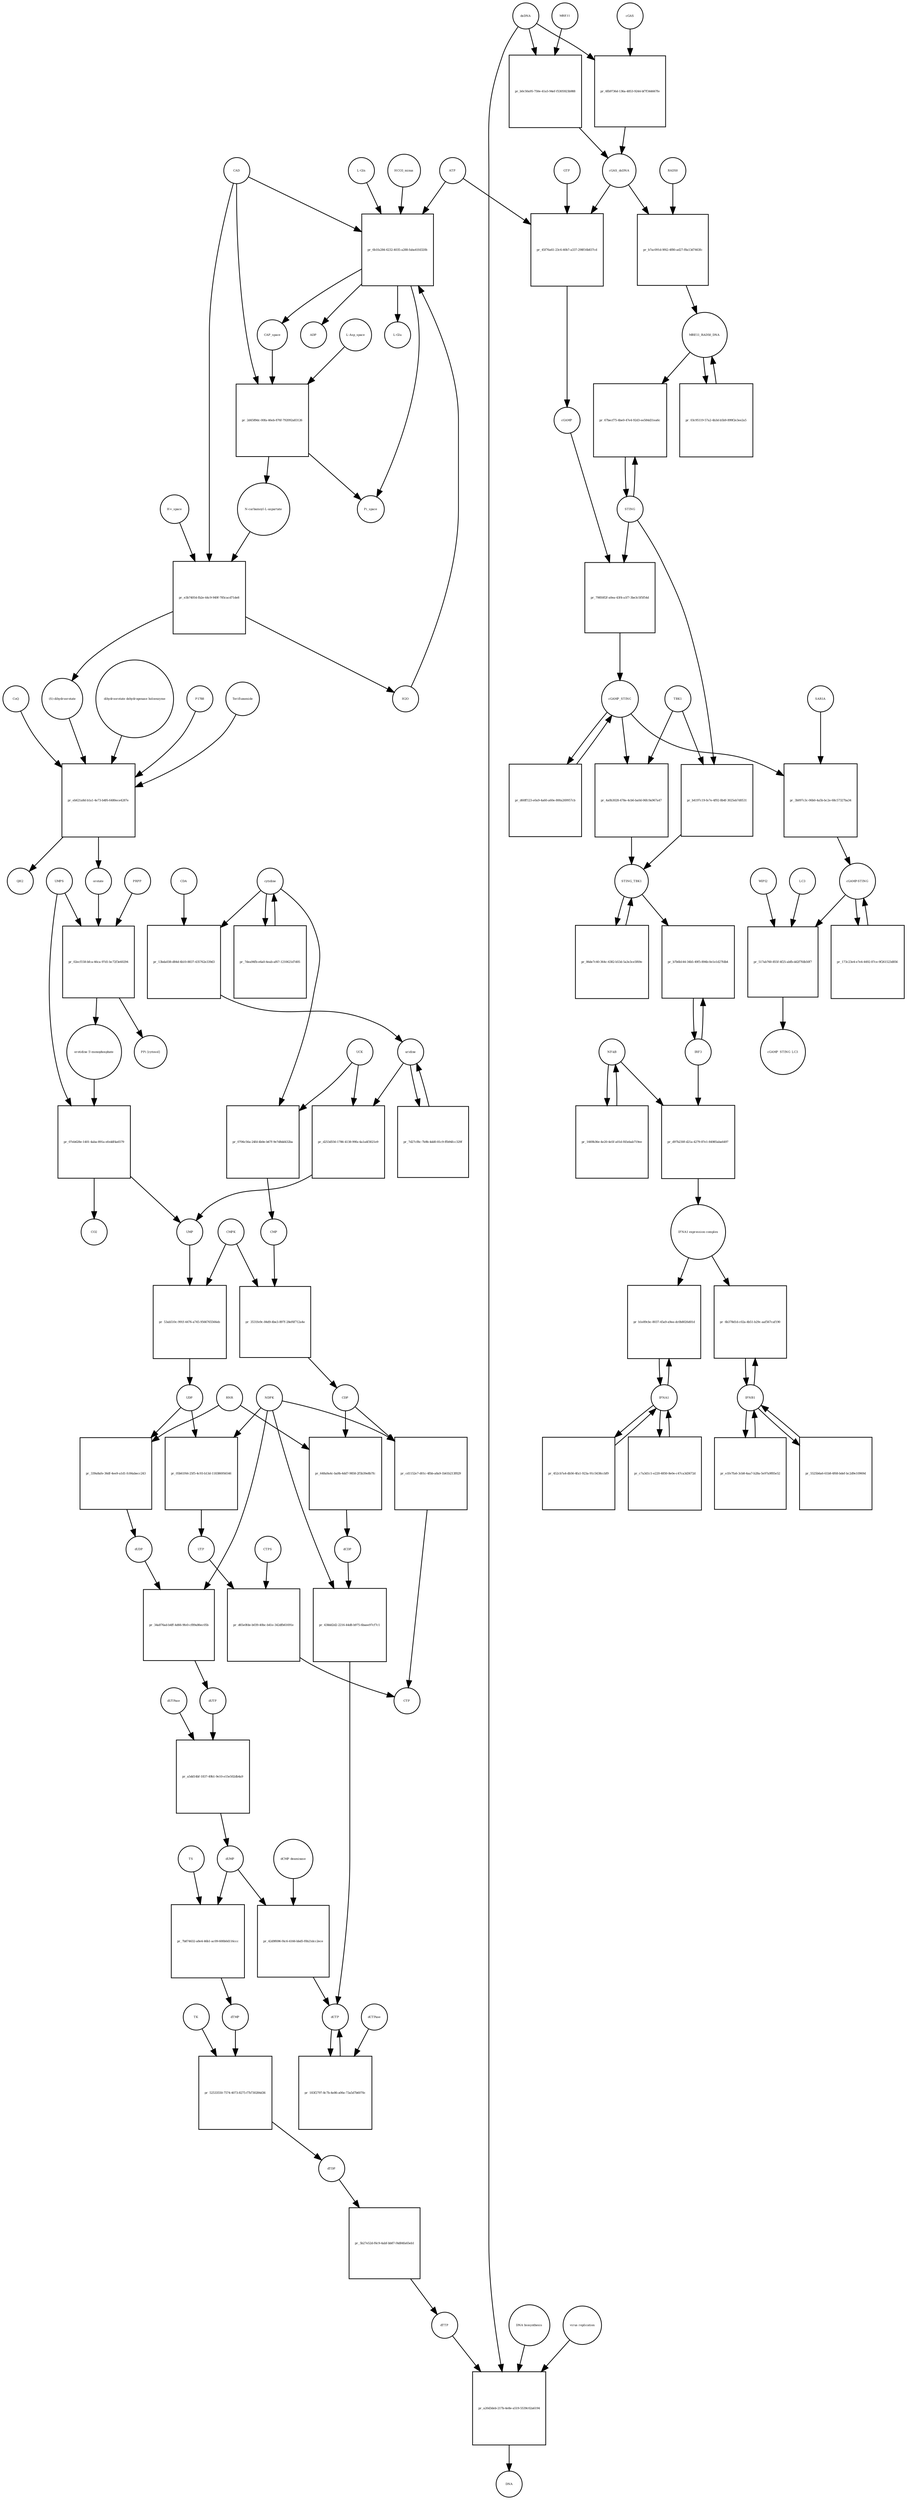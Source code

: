 strict digraph  {
"L-Gln" [annotation="", bipartite=0, cls="simple chemical", fontsize=4, label="L-Gln", shape=circle];
"pr_6b1fa284-6232-4035-a288-faba41fd320b" [annotation="", bipartite=1, cls=process, fontsize=4, label="pr_6b1fa284-6232-4035-a288-faba41fd320b", shape=square];
CAP_space [annotation="", bipartite=0, cls="simple chemical", fontsize=4, label=CAP_space, shape=circle];
CAD [annotation="", bipartite=0, cls=macromolecule, fontsize=4, label=CAD, shape=circle];
HCO3_minus [annotation="", bipartite=0, cls="simple chemical", fontsize=4, label=HCO3_minus, shape=circle];
H2O [annotation="", bipartite=0, cls="simple chemical", fontsize=4, label=H2O, shape=circle];
ATP [annotation="", bipartite=0, cls="simple chemical", fontsize=4, label=ATP, shape=circle];
"L-Glu" [annotation="", bipartite=0, cls="simple chemical", fontsize=4, label="L-Glu", shape=circle];
ADP [annotation="", bipartite=0, cls="simple chemical", fontsize=4, label=ADP, shape=circle];
Pi_space [annotation="", bipartite=0, cls="simple chemical", fontsize=4, label=Pi_space, shape=circle];
cytidine [annotation="", bipartite=0, cls="simple chemical", fontsize=4, label=cytidine, shape=circle];
"pr_13bda038-d84d-4b10-8837-435762e339d3" [annotation="", bipartite=1, cls=process, fontsize=4, label="pr_13bda038-d84d-4b10-8837-435762e339d3", shape=square];
uridine [annotation="", bipartite=0, cls="simple chemical", fontsize=4, label=uridine, shape=circle];
CDA [annotation="", bipartite=0, cls=macromolecule, fontsize=4, label=CDA, shape=circle];
"pr_d253d556-1786-4138-99fa-4a1a4f3021e9" [annotation="", bipartite=1, cls=process, fontsize=4, label="pr_d253d556-1786-4138-99fa-4a1a4f3021e9", shape=square];
UMP [annotation="", bipartite=0, cls="simple chemical", fontsize=4, label=UMP, shape=circle];
UCK [annotation="", bipartite=0, cls=macromolecule, fontsize=4, label=UCK, shape=circle];
"pr_0706c56a-24fd-4b0e-b67f-9e7d8dd432ba" [annotation="", bipartite=1, cls=process, fontsize=4, label="pr_0706c56a-24fd-4b0e-b67f-9e7d8dd432ba", shape=square];
CMP [annotation="", bipartite=0, cls="simple chemical", fontsize=4, label=CMP, shape=circle];
"pr_7d27cf8c-7b9b-4dd0-81c9-ffb94fcc329f" [annotation="", bipartite=1, cls=process, fontsize=4, label="pr_7d27cf8c-7b9b-4dd0-81c9-ffb94fcc329f", shape=square];
"pr_7dea94fb-e6a0-4eab-af67-1210621d7d05" [annotation="", bipartite=1, cls=process, fontsize=4, label="pr_7dea94fb-e6a0-4eab-af67-1210621d7d05", shape=square];
"pr_53ab510c-991f-4476-a745-9566765566eb" [annotation="", bipartite=1, cls=process, fontsize=4, label="pr_53ab510c-991f-4476-a745-9566765566eb", shape=square];
UDP [annotation="", bipartite=0, cls="simple chemical", fontsize=4, label=UDP, shape=circle];
CMPK [annotation="", bipartite=0, cls=macromolecule, fontsize=4, label=CMPK, shape=circle];
"pr_3531fe9c-84d9-4be3-897f-28ef6f712a4e" [annotation="", bipartite=1, cls=process, fontsize=4, label="pr_3531fe9c-84d9-4be3-897f-28ef6f712a4e", shape=square];
CDP [annotation="", bipartite=0, cls="simple chemical", fontsize=4, label=CDP, shape=circle];
"pr_05b61f44-25f5-4c93-b13d-118386956546" [annotation="", bipartite=1, cls=process, fontsize=4, label="pr_05b61f44-25f5-4c93-b13d-118386956546", shape=square];
UTP [annotation="", bipartite=0, cls="simple chemical", fontsize=4, label=UTP, shape=circle];
NDPK [annotation="", bipartite=0, cls=macromolecule, fontsize=4, label=NDPK, shape=circle];
"pr_cd1152e7-d01c-4fbb-a8a9-1b61b213f829" [annotation="", bipartite=1, cls=process, fontsize=4, label="pr_cd1152e7-d01c-4fbb-a8a9-1b61b213f829", shape=square];
CTP [annotation="", bipartite=0, cls="simple chemical", fontsize=4, label=CTP, shape=circle];
"pr_d65e0fde-b039-40bc-b41e-342dfb61691e" [annotation="", bipartite=1, cls=process, fontsize=4, label="pr_d65e0fde-b039-40bc-b41e-342dfb61691e", shape=square];
CTPS [annotation="", bipartite=0, cls=macromolecule, fontsize=4, label=CTPS, shape=circle];
"pr_339a8afe-36df-4ee9-a1d1-fc84abecc243" [annotation="", bipartite=1, cls=process, fontsize=4, label="pr_339a8afe-36df-4ee9-a1d1-fc84abecc243", shape=square];
dUDP [annotation="", bipartite=0, cls="simple chemical", fontsize=4, label=dUDP, shape=circle];
RNR [annotation="", bipartite=0, cls=macromolecule, fontsize=4, label=RNR, shape=circle];
"pr_34a876ad-b4ff-4d66-9fe0-cf89a86ec05b" [annotation="", bipartite=1, cls=process, fontsize=4, label="pr_34a876ad-b4ff-4d66-9fe0-cf89a86ec05b", shape=square];
dUTP [annotation="", bipartite=0, cls="simple chemical", fontsize=4, label=dUTP, shape=circle];
dCDP [annotation="", bipartite=0, cls="simple chemical", fontsize=4, label=dCDP, shape=circle];
"pr_438dd2d2-2216-44d8-b975-6baee97cf7c1" [annotation="", bipartite=1, cls=process, fontsize=4, label="pr_438dd2d2-2216-44d8-b975-6baee97cf7c1", shape=square];
dCTP [annotation="", bipartite=0, cls="simple chemical", fontsize=4, label=dCTP, shape=circle];
"pr_648a9a4c-ba9b-4dd7-9858-2f5b39e8b7fc" [annotation="", bipartite=1, cls=process, fontsize=4, label="pr_648a9a4c-ba9b-4dd7-9858-2f5b39e8b7fc", shape=square];
"pr_a5dd14bf-1837-49b1-9e10-e15e502db4a9" [annotation="", bipartite=1, cls=process, fontsize=4, label="pr_a5dd14bf-1837-49b1-9e10-e15e502db4a9", shape=square];
dUMP [annotation="", bipartite=0, cls="simple chemical", fontsize=4, label=dUMP, shape=circle];
dUTPase [annotation="", bipartite=0, cls=macromolecule, fontsize=4, label=dUTPase, shape=circle];
"pr_183f2797-8c7b-4e86-a06e-73a5d7b6070c" [annotation="", bipartite=1, cls=process, fontsize=4, label="pr_183f2797-8c7b-4e86-a06e-73a5d7b6070c", shape=square];
dCTPase [annotation="", bipartite=0, cls=macromolecule, fontsize=4, label=dCTPase, shape=circle];
"pr_42d9f696-f4c6-4166-bbd5-f0b21dcc2ece" [annotation="", bipartite=1, cls=process, fontsize=4, label="pr_42d9f696-f4c6-4166-bbd5-f0b21dcc2ece", shape=square];
"dCMP deaminase" [annotation="", bipartite=0, cls=macromolecule, fontsize=4, label="dCMP deaminase", shape=circle];
"pr_7b874632-a8e4-46b1-ac09-600b0d116ccc" [annotation="", bipartite=1, cls=process, fontsize=4, label="pr_7b874632-a8e4-46b1-ac09-600b0d116ccc", shape=square];
dTMP [annotation="", bipartite=0, cls="simple chemical", fontsize=4, label=dTMP, shape=circle];
TS [annotation="", bipartite=0, cls=macromolecule, fontsize=4, label=TS, shape=circle];
"pr_52533550-7574-4073-8275-f7b730284d36" [annotation="", bipartite=1, cls=process, fontsize=4, label="pr_52533550-7574-4073-8275-f7b730284d36", shape=square];
dTDP [annotation="", bipartite=0, cls="simple chemical", fontsize=4, label=dTDP, shape=circle];
TK [annotation="", bipartite=0, cls=macromolecule, fontsize=4, label=TK, shape=circle];
"pr_5b27e52d-f6c9-4abf-bb87-f4d84fa65eb1" [annotation="", bipartite=1, cls=process, fontsize=4, label="pr_5b27e52d-f6c9-4abf-bb87-f4d84fa65eb1", shape=square];
dTTP [annotation="", bipartite=0, cls="simple chemical", fontsize=4, label=dTTP, shape=circle];
dsDNA [annotation="", bipartite=0, cls="simple chemical", fontsize=4, label=dsDNA, shape=circle];
"pr_6fb9736d-136a-4853-9244-bf7f344667fe" [annotation="", bipartite=1, cls=process, fontsize=4, label="pr_6fb9736d-136a-4853-9244-bf7f344667fe", shape=square];
cGAS [annotation="", bipartite=0, cls=macromolecule, fontsize=4, label=cGAS, shape=circle];
cGAS_dsDNA [annotation="", bipartite=0, cls=complex, fontsize=4, label=cGAS_dsDNA, shape=circle];
"pr_45f76a61-23c6-40b7-a337-298f16b837cd" [annotation="", bipartite=1, cls=process, fontsize=4, label="pr_45f76a61-23c6-40b7-a337-298f16b837cd", shape=square];
GTP [annotation="", bipartite=0, cls="simple chemical", fontsize=4, label=GTP, shape=circle];
cGAMP [annotation="", bipartite=0, cls="simple chemical", fontsize=4, label=cGAMP, shape=circle];
"pr_79850f2f-a0ea-43f4-a1f7-3be3c5f5f54d" [annotation="", bipartite=1, cls=process, fontsize=4, label="pr_79850f2f-a0ea-43f4-a1f7-3be3c5f5f54d", shape=square];
STING [annotation="", bipartite=0, cls="macromolecule multimer", fontsize=4, label=STING, shape=circle];
cGAMP_STING [annotation="", bipartite=0, cls=complex, fontsize=4, label=cGAMP_STING, shape=circle];
TBK1 [annotation="", bipartite=0, cls=macromolecule, fontsize=4, label=TBK1, shape=circle];
"pr_4a0b3028-478e-4cb6-ba0d-06fc9a967a47" [annotation="", bipartite=1, cls=process, fontsize=4, label="pr_4a0b3028-478e-4cb6-ba0d-06fc9a967a47", shape=square];
STING_TBK1 [annotation="", bipartite=0, cls=complex, fontsize=4, label=STING_TBK1, shape=circle];
"pr_d60ff123-e0a9-4a60-a60e-800a269957cb" [annotation="", bipartite=1, cls=process, fontsize=4, label="pr_d60ff123-e0a9-4a60-a60e-800a269957cb", shape=square];
"pr_86de7c40-364c-4382-b53d-5a3e3ce5f69e" [annotation="", bipartite=1, cls=process, fontsize=4, label="pr_86de7c40-364c-4382-b53d-5a3e3ce5f69e", shape=square];
"NF-kB" [annotation="", bipartite=0, cls=complex, fontsize=4, label="NF-kB", shape=circle];
"pr_1669b36e-4e20-4e5f-a01d-f45ebab719ee" [annotation="", bipartite=1, cls=process, fontsize=4, label="pr_1669b36e-4e20-4e5f-a01d-f45ebab719ee", shape=square];
IFNA1 [annotation="", bipartite=0, cls="nucleic acid feature", fontsize=4, label=IFNA1, shape=circle];
"pr_c7a3d1c1-e220-4850-8e0e-c47ca3d3672d" [annotation="", bipartite=1, cls=process, fontsize=4, label="pr_c7a3d1c1-e220-4850-8e0e-c47ca3d3672d", shape=square];
IFNB1 [annotation="", bipartite=0, cls="nucleic acid feature", fontsize=4, label=IFNB1, shape=circle];
"pr_5525b6a6-61b8-4f68-bdef-bc2d9e10969d" [annotation="", bipartite=1, cls=process, fontsize=4, label="pr_5525b6a6-61b8-4f68-bdef-bc2d9e10969d", shape=square];
"pr_452cb7a4-db56-4fa1-923a-91c5438ccbf9" [annotation="", bipartite=1, cls=process, fontsize=4, label="pr_452cb7a4-db56-4fa1-923a-91c5438ccbf9", shape=square];
"pr_e1fe7fa6-3cb8-4aa7-b28a-5e97a9f85e52" [annotation="", bipartite=1, cls=process, fontsize=4, label="pr_e1fe7fa6-3cb8-4aa7-b28a-5e97a9f85e52", shape=square];
"pr_6b378d1d-c02a-4b51-b29c-aaf567caf190" [annotation="", bipartite=1, cls=process, fontsize=4, label="pr_6b378d1d-c02a-4b51-b29c-aaf567caf190", shape=square];
"IFNA1 expression complex" [annotation="", bipartite=0, cls=complex, fontsize=4, label="IFNA1 expression complex", shape=circle];
"cGAMP-STING" [annotation="", bipartite=0, cls=complex, fontsize=4, label="cGAMP-STING", shape=circle];
"pr_173c23e4-e7e4-4492-87ce-9f261523d856" [annotation="", bipartite=1, cls=process, fontsize=4, label="pr_173c23e4-e7e4-4492-87ce-9f261523d856", shape=square];
"pr_b0c50a95-750e-41a5-94ef-f5305923b988" [annotation="", bipartite=1, cls=process, fontsize=4, label="pr_b0c50a95-750e-41a5-94ef-f5305923b988", shape=square];
MRE11 [annotation="", bipartite=0, cls="macromolecule multimer", fontsize=4, label=MRE11, shape=circle];
RAD50 [annotation="", bipartite=0, cls="macromolecule multimer", fontsize=4, label=RAD50, shape=circle];
"pr_b7ac091d-9f42-4f80-ad27-f8a13d7463fc" [annotation="", bipartite=1, cls=process, fontsize=4, label="pr_b7ac091d-9f42-4f80-ad27-f8a13d7463fc", shape=square];
MRE11_RAD50_DNA [annotation="", bipartite=0, cls=complex, fontsize=4, label=MRE11_RAD50_DNA, shape=circle];
IRF3 [annotation="", bipartite=0, cls="macromolecule multimer", fontsize=4, label=IRF3, shape=circle];
"pr_b7b6b144-34b5-49f5-894b-0e1e1d27fdb4" [annotation="", bipartite=1, cls=process, fontsize=4, label="pr_b7b6b144-34b5-49f5-894b-0e1e1d27fdb4", shape=square];
"pr_3b097c3c-06b0-4a5b-bc2e-68c57327ba34" [annotation="", bipartite=1, cls=process, fontsize=4, label="pr_3b097c3c-06b0-4a5b-bc2e-68c57327ba34", shape=square];
SAR1A [annotation="", bipartite=0, cls=macromolecule, fontsize=4, label=SAR1A, shape=circle];
"pr_517ab760-855f-4f25-abfb-dd2f7fdb50f7" [annotation="", bipartite=1, cls=process, fontsize=4, label="pr_517ab760-855f-4f25-abfb-dd2f7fdb50f7", shape=square];
LC3 [annotation="", bipartite=0, cls=macromolecule, fontsize=4, label=LC3, shape=circle];
cGAMP_STING_LC3 [annotation="", bipartite=0, cls=complex, fontsize=4, label=cGAMP_STING_LC3, shape=circle];
WIPI2 [annotation="", bipartite=0, cls=macromolecule, fontsize=4, label=WIPI2, shape=circle];
"pr_67becf75-4be0-47e4-92d3-ee584d31ea6c" [annotation="", bipartite=1, cls=process, fontsize=4, label="pr_67becf75-4be0-47e4-92d3-ee584d31ea6c", shape=square];
"pr_b4197c19-fe7e-4f92-8b4f-3025eb7d0531" [annotation="", bipartite=1, cls=process, fontsize=4, label="pr_b4197c19-fe7e-4f92-8b4f-3025eb7d0531", shape=square];
"pr_03c95119-57a2-4b3d-b5b9-899f2e3ee2a5" [annotation="", bipartite=1, cls=process, fontsize=4, label="pr_03c95119-57a2-4b3d-b5b9-899f2e3ee2a5", shape=square];
"pr_2d4589dc-00fa-46eb-876f-792092a83126" [annotation="", bipartite=1, cls=process, fontsize=4, label="pr_2d4589dc-00fa-46eb-876f-792092a83126", shape=square];
"N-carbamoyl-L-aspartate" [annotation="", bipartite=0, cls="simple chemical", fontsize=4, label="N-carbamoyl-L-aspartate", shape=circle];
"L-Asp_space" [annotation="", bipartite=0, cls="simple chemical", fontsize=4, label="L-Asp_space", shape=circle];
"pr_e3b74054-fb2e-44c9-949f-785cacd71de8" [annotation="", bipartite=1, cls=process, fontsize=4, label="pr_e3b74054-fb2e-44c9-949f-785cacd71de8", shape=square];
"(S)-dihydroorotate" [annotation="", bipartite=0, cls="simple chemical", fontsize=4, label="(S)-dihydroorotate", shape=circle];
"H+_space" [annotation="", bipartite=0, cls="simple chemical", fontsize=4, label="H+_space", shape=circle];
"pr_eb621a8d-b1a1-4e73-b4f6-6480ece4287e" [annotation="", bipartite=1, cls=process, fontsize=4, label="pr_eb621a8d-b1a1-4e73-b4f6-6480ece4287e", shape=square];
orotate [annotation="", bipartite=0, cls="simple chemical", fontsize=4, label=orotate, shape=circle];
"dihydroorotate dehydrogenase holoenzyme" [annotation="", bipartite=0, cls="simple chemical", fontsize=4, label="dihydroorotate dehydrogenase holoenzyme", shape=circle];
P1788 [annotation="", bipartite=0, cls="simple chemical", fontsize=4, label=P1788, shape=circle];
Teriflunomide [annotation="", bipartite=0, cls="simple chemical", fontsize=4, label=Teriflunomide, shape=circle];
CoQ [annotation="", bipartite=0, cls="simple chemical", fontsize=4, label=CoQ, shape=circle];
QH2 [annotation="", bipartite=0, cls="simple chemical", fontsize=4, label=QH2, shape=circle];
"pr_02ecf158-bfca-46ca-97d1-bc72f3e60294" [annotation="", bipartite=1, cls=process, fontsize=4, label="pr_02ecf158-bfca-46ca-97d1-bc72f3e60294", shape=square];
"orotidine 5'-monophosphate" [annotation="", bipartite=0, cls="simple chemical", fontsize=4, label="orotidine 5'-monophosphate", shape=circle];
UMPS [annotation="", bipartite=0, cls="macromolecule multimer", fontsize=4, label=UMPS, shape=circle];
PRPP [annotation="", bipartite=0, cls="simple chemical", fontsize=4, label=PRPP, shape=circle];
"PPi [cytosol]" [annotation="", bipartite=0, cls="simple chemical", fontsize=4, label="PPi [cytosol]", shape=circle];
"pr_07eb628e-1401-4aba-891a-efeddf4a6579" [annotation="", bipartite=1, cls=process, fontsize=4, label="pr_07eb628e-1401-4aba-891a-efeddf4a6579", shape=square];
CO2 [annotation="", bipartite=0, cls="simple chemical", fontsize=4, label=CO2, shape=circle];
"pr_a20d3deb-217b-4e8e-a519-5539c02a6194" [annotation="", bipartite=1, cls=process, fontsize=4, label="pr_a20d3deb-217b-4e8e-a519-5539c02a6194", shape=square];
DNA [annotation="", bipartite=0, cls="nucleic acid feature", fontsize=4, label=DNA, shape=circle];
"DNA biosynthesis" [annotation="urn_miriam_obo.go_GO%3A0071897", bipartite=0, cls=phenotype, fontsize=4, label="DNA biosynthesis", shape=circle];
"virus replication" [annotation="", bipartite=0, cls=phenotype, fontsize=4, label="virus replication", shape=circle];
"pr_b1e89cbc-8037-45a9-a9ee-dc0b8026d01d" [annotation="", bipartite=1, cls=process, fontsize=4, label="pr_b1e89cbc-8037-45a9-a9ee-dc0b8026d01d", shape=square];
"pr_d97b230f-d21a-4279-87e1-84985aba6497" [annotation="", bipartite=1, cls=process, fontsize=4, label="pr_d97b230f-d21a-4279-87e1-84985aba6497", shape=square];
"L-Gln" -> "pr_6b1fa284-6232-4035-a288-faba41fd320b"  [annotation="", interaction_type=consumption];
"pr_6b1fa284-6232-4035-a288-faba41fd320b" -> CAP_space  [annotation="", interaction_type=production];
"pr_6b1fa284-6232-4035-a288-faba41fd320b" -> "L-Glu"  [annotation="", interaction_type=production];
"pr_6b1fa284-6232-4035-a288-faba41fd320b" -> ADP  [annotation="", interaction_type=production];
"pr_6b1fa284-6232-4035-a288-faba41fd320b" -> Pi_space  [annotation="", interaction_type=production];
CAP_space -> "pr_2d4589dc-00fa-46eb-876f-792092a83126"  [annotation="", interaction_type=consumption];
CAD -> "pr_6b1fa284-6232-4035-a288-faba41fd320b"  [annotation=urn_miriam_reactome_REACT_1698, interaction_type=catalysis];
CAD -> "pr_2d4589dc-00fa-46eb-876f-792092a83126"  [annotation=urn_miriam_reactome_REACT_1698, interaction_type=catalysis];
CAD -> "pr_e3b74054-fb2e-44c9-949f-785cacd71de8"  [annotation=urn_miriam_reactome_REACT_1698, interaction_type=catalysis];
HCO3_minus -> "pr_6b1fa284-6232-4035-a288-faba41fd320b"  [annotation="", interaction_type=consumption];
H2O -> "pr_6b1fa284-6232-4035-a288-faba41fd320b"  [annotation="", interaction_type=consumption];
ATP -> "pr_6b1fa284-6232-4035-a288-faba41fd320b"  [annotation="", interaction_type=consumption];
ATP -> "pr_45f76a61-23c6-40b7-a337-298f16b837cd"  [annotation="", interaction_type=consumption];
cytidine -> "pr_13bda038-d84d-4b10-8837-435762e339d3"  [annotation="", interaction_type=consumption];
cytidine -> "pr_0706c56a-24fd-4b0e-b67f-9e7d8dd432ba"  [annotation="", interaction_type=consumption];
cytidine -> "pr_7dea94fb-e6a0-4eab-af67-1210621d7d05"  [annotation="", interaction_type=consumption];
"pr_13bda038-d84d-4b10-8837-435762e339d3" -> uridine  [annotation="", interaction_type=production];
uridine -> "pr_d253d556-1786-4138-99fa-4a1a4f3021e9"  [annotation="", interaction_type=consumption];
uridine -> "pr_7d27cf8c-7b9b-4dd0-81c9-ffb94fcc329f"  [annotation="", interaction_type=consumption];
CDA -> "pr_13bda038-d84d-4b10-8837-435762e339d3"  [annotation="", interaction_type=catalysis];
"pr_d253d556-1786-4138-99fa-4a1a4f3021e9" -> UMP  [annotation="", interaction_type=production];
UMP -> "pr_53ab510c-991f-4476-a745-9566765566eb"  [annotation="", interaction_type=consumption];
UCK -> "pr_d253d556-1786-4138-99fa-4a1a4f3021e9"  [annotation="", interaction_type=catalysis];
UCK -> "pr_0706c56a-24fd-4b0e-b67f-9e7d8dd432ba"  [annotation="", interaction_type=catalysis];
"pr_0706c56a-24fd-4b0e-b67f-9e7d8dd432ba" -> CMP  [annotation="", interaction_type=production];
CMP -> "pr_3531fe9c-84d9-4be3-897f-28ef6f712a4e"  [annotation="", interaction_type=consumption];
"pr_7d27cf8c-7b9b-4dd0-81c9-ffb94fcc329f" -> uridine  [annotation="", interaction_type=production];
"pr_7dea94fb-e6a0-4eab-af67-1210621d7d05" -> cytidine  [annotation="", interaction_type=production];
"pr_53ab510c-991f-4476-a745-9566765566eb" -> UDP  [annotation="", interaction_type=production];
UDP -> "pr_05b61f44-25f5-4c93-b13d-118386956546"  [annotation="", interaction_type=consumption];
UDP -> "pr_339a8afe-36df-4ee9-a1d1-fc84abecc243"  [annotation="", interaction_type=consumption];
CMPK -> "pr_53ab510c-991f-4476-a745-9566765566eb"  [annotation="", interaction_type=catalysis];
CMPK -> "pr_3531fe9c-84d9-4be3-897f-28ef6f712a4e"  [annotation="", interaction_type=catalysis];
"pr_3531fe9c-84d9-4be3-897f-28ef6f712a4e" -> CDP  [annotation="", interaction_type=production];
CDP -> "pr_cd1152e7-d01c-4fbb-a8a9-1b61b213f829"  [annotation="", interaction_type=consumption];
CDP -> "pr_648a9a4c-ba9b-4dd7-9858-2f5b39e8b7fc"  [annotation="", interaction_type=consumption];
"pr_05b61f44-25f5-4c93-b13d-118386956546" -> UTP  [annotation="", interaction_type=production];
UTP -> "pr_d65e0fde-b039-40bc-b41e-342dfb61691e"  [annotation="", interaction_type=consumption];
NDPK -> "pr_05b61f44-25f5-4c93-b13d-118386956546"  [annotation="", interaction_type=catalysis];
NDPK -> "pr_cd1152e7-d01c-4fbb-a8a9-1b61b213f829"  [annotation="", interaction_type=catalysis];
NDPK -> "pr_34a876ad-b4ff-4d66-9fe0-cf89a86ec05b"  [annotation="", interaction_type=catalysis];
NDPK -> "pr_438dd2d2-2216-44d8-b975-6baee97cf7c1"  [annotation="", interaction_type=catalysis];
"pr_cd1152e7-d01c-4fbb-a8a9-1b61b213f829" -> CTP  [annotation="", interaction_type=production];
"pr_d65e0fde-b039-40bc-b41e-342dfb61691e" -> CTP  [annotation="", interaction_type=production];
CTPS -> "pr_d65e0fde-b039-40bc-b41e-342dfb61691e"  [annotation="", interaction_type=catalysis];
"pr_339a8afe-36df-4ee9-a1d1-fc84abecc243" -> dUDP  [annotation="", interaction_type=production];
dUDP -> "pr_34a876ad-b4ff-4d66-9fe0-cf89a86ec05b"  [annotation="", interaction_type=consumption];
RNR -> "pr_339a8afe-36df-4ee9-a1d1-fc84abecc243"  [annotation="", interaction_type=catalysis];
RNR -> "pr_648a9a4c-ba9b-4dd7-9858-2f5b39e8b7fc"  [annotation="", interaction_type=catalysis];
"pr_34a876ad-b4ff-4d66-9fe0-cf89a86ec05b" -> dUTP  [annotation="", interaction_type=production];
dUTP -> "pr_a5dd14bf-1837-49b1-9e10-e15e502db4a9"  [annotation="", interaction_type=consumption];
dCDP -> "pr_438dd2d2-2216-44d8-b975-6baee97cf7c1"  [annotation="", interaction_type=consumption];
"pr_438dd2d2-2216-44d8-b975-6baee97cf7c1" -> dCTP  [annotation="", interaction_type=production];
dCTP -> "pr_183f2797-8c7b-4e86-a06e-73a5d7b6070c"  [annotation="", interaction_type=consumption];
"pr_648a9a4c-ba9b-4dd7-9858-2f5b39e8b7fc" -> dCDP  [annotation="", interaction_type=production];
"pr_a5dd14bf-1837-49b1-9e10-e15e502db4a9" -> dUMP  [annotation="", interaction_type=production];
dUMP -> "pr_42d9f696-f4c6-4166-bbd5-f0b21dcc2ece"  [annotation="", interaction_type=consumption];
dUMP -> "pr_7b874632-a8e4-46b1-ac09-600b0d116ccc"  [annotation="", interaction_type=consumption];
dUTPase -> "pr_a5dd14bf-1837-49b1-9e10-e15e502db4a9"  [annotation="", interaction_type=catalysis];
"pr_183f2797-8c7b-4e86-a06e-73a5d7b6070c" -> dCTP  [annotation="", interaction_type=production];
dCTPase -> "pr_183f2797-8c7b-4e86-a06e-73a5d7b6070c"  [annotation="", interaction_type=catalysis];
"pr_42d9f696-f4c6-4166-bbd5-f0b21dcc2ece" -> dCTP  [annotation="", interaction_type=production];
"dCMP deaminase" -> "pr_42d9f696-f4c6-4166-bbd5-f0b21dcc2ece"  [annotation="", interaction_type=catalysis];
"pr_7b874632-a8e4-46b1-ac09-600b0d116ccc" -> dTMP  [annotation="", interaction_type=production];
dTMP -> "pr_52533550-7574-4073-8275-f7b730284d36"  [annotation="", interaction_type=consumption];
TS -> "pr_7b874632-a8e4-46b1-ac09-600b0d116ccc"  [annotation="", interaction_type=catalysis];
"pr_52533550-7574-4073-8275-f7b730284d36" -> dTDP  [annotation="", interaction_type=production];
dTDP -> "pr_5b27e52d-f6c9-4abf-bb87-f4d84fa65eb1"  [annotation="", interaction_type=consumption];
TK -> "pr_52533550-7574-4073-8275-f7b730284d36"  [annotation="", interaction_type=catalysis];
"pr_5b27e52d-f6c9-4abf-bb87-f4d84fa65eb1" -> dTTP  [annotation="", interaction_type=production];
dTTP -> "pr_a20d3deb-217b-4e8e-a519-5539c02a6194"  [annotation="", interaction_type=consumption];
dsDNA -> "pr_6fb9736d-136a-4853-9244-bf7f344667fe"  [annotation="", interaction_type=consumption];
dsDNA -> "pr_b0c50a95-750e-41a5-94ef-f5305923b988"  [annotation="", interaction_type=consumption];
dsDNA -> "pr_a20d3deb-217b-4e8e-a519-5539c02a6194"  [annotation="", interaction_type=consumption];
"pr_6fb9736d-136a-4853-9244-bf7f344667fe" -> cGAS_dsDNA  [annotation="", interaction_type=production];
cGAS -> "pr_6fb9736d-136a-4853-9244-bf7f344667fe"  [annotation="", interaction_type=consumption];
cGAS_dsDNA -> "pr_45f76a61-23c6-40b7-a337-298f16b837cd"  [annotation="", interaction_type=catalysis];
cGAS_dsDNA -> "pr_b7ac091d-9f42-4f80-ad27-f8a13d7463fc"  [annotation="", interaction_type=consumption];
"pr_45f76a61-23c6-40b7-a337-298f16b837cd" -> cGAMP  [annotation="", interaction_type=production];
GTP -> "pr_45f76a61-23c6-40b7-a337-298f16b837cd"  [annotation="", interaction_type=consumption];
cGAMP -> "pr_79850f2f-a0ea-43f4-a1f7-3be3c5f5f54d"  [annotation="", interaction_type=consumption];
"pr_79850f2f-a0ea-43f4-a1f7-3be3c5f5f54d" -> cGAMP_STING  [annotation="", interaction_type=production];
STING -> "pr_79850f2f-a0ea-43f4-a1f7-3be3c5f5f54d"  [annotation="", interaction_type=consumption];
STING -> "pr_67becf75-4be0-47e4-92d3-ee584d31ea6c"  [annotation="", interaction_type=consumption];
STING -> "pr_b4197c19-fe7e-4f92-8b4f-3025eb7d0531"  [annotation="", interaction_type=consumption];
cGAMP_STING -> "pr_4a0b3028-478e-4cb6-ba0d-06fc9a967a47"  [annotation="", interaction_type=consumption];
cGAMP_STING -> "pr_d60ff123-e0a9-4a60-a60e-800a269957cb"  [annotation="", interaction_type=consumption];
cGAMP_STING -> "pr_3b097c3c-06b0-4a5b-bc2e-68c57327ba34"  [annotation="", interaction_type=consumption];
TBK1 -> "pr_4a0b3028-478e-4cb6-ba0d-06fc9a967a47"  [annotation="", interaction_type=consumption];
TBK1 -> "pr_b4197c19-fe7e-4f92-8b4f-3025eb7d0531"  [annotation="", interaction_type=consumption];
"pr_4a0b3028-478e-4cb6-ba0d-06fc9a967a47" -> STING_TBK1  [annotation="", interaction_type=production];
STING_TBK1 -> "pr_86de7c40-364c-4382-b53d-5a3e3ce5f69e"  [annotation="", interaction_type=consumption];
STING_TBK1 -> "pr_b7b6b144-34b5-49f5-894b-0e1e1d27fdb4"  [annotation="", interaction_type=catalysis];
"pr_d60ff123-e0a9-4a60-a60e-800a269957cb" -> cGAMP_STING  [annotation="", interaction_type=production];
"pr_86de7c40-364c-4382-b53d-5a3e3ce5f69e" -> STING_TBK1  [annotation="", interaction_type=production];
"NF-kB" -> "pr_1669b36e-4e20-4e5f-a01d-f45ebab719ee"  [annotation="", interaction_type=consumption];
"NF-kB" -> "pr_d97b230f-d21a-4279-87e1-84985aba6497"  [annotation="", interaction_type=consumption];
"pr_1669b36e-4e20-4e5f-a01d-f45ebab719ee" -> "NF-kB"  [annotation="", interaction_type=production];
IFNA1 -> "pr_c7a3d1c1-e220-4850-8e0e-c47ca3d3672d"  [annotation="", interaction_type=consumption];
IFNA1 -> "pr_452cb7a4-db56-4fa1-923a-91c5438ccbf9"  [annotation="", interaction_type=consumption];
IFNA1 -> "pr_b1e89cbc-8037-45a9-a9ee-dc0b8026d01d"  [annotation="", interaction_type=consumption];
"pr_c7a3d1c1-e220-4850-8e0e-c47ca3d3672d" -> IFNA1  [annotation="", interaction_type=production];
IFNB1 -> "pr_5525b6a6-61b8-4f68-bdef-bc2d9e10969d"  [annotation="", interaction_type=consumption];
IFNB1 -> "pr_e1fe7fa6-3cb8-4aa7-b28a-5e97a9f85e52"  [annotation="", interaction_type=consumption];
IFNB1 -> "pr_6b378d1d-c02a-4b51-b29c-aaf567caf190"  [annotation="", interaction_type=consumption];
"pr_5525b6a6-61b8-4f68-bdef-bc2d9e10969d" -> IFNB1  [annotation="", interaction_type=production];
"pr_452cb7a4-db56-4fa1-923a-91c5438ccbf9" -> IFNA1  [annotation="", interaction_type=production];
"pr_e1fe7fa6-3cb8-4aa7-b28a-5e97a9f85e52" -> IFNB1  [annotation="", interaction_type=production];
"pr_6b378d1d-c02a-4b51-b29c-aaf567caf190" -> IFNB1  [annotation="", interaction_type=production];
"IFNA1 expression complex" -> "pr_6b378d1d-c02a-4b51-b29c-aaf567caf190"  [annotation="", interaction_type=stimulation];
"IFNA1 expression complex" -> "pr_b1e89cbc-8037-45a9-a9ee-dc0b8026d01d"  [annotation="", interaction_type=stimulation];
"cGAMP-STING" -> "pr_173c23e4-e7e4-4492-87ce-9f261523d856"  [annotation="", interaction_type=consumption];
"cGAMP-STING" -> "pr_517ab760-855f-4f25-abfb-dd2f7fdb50f7"  [annotation="", interaction_type=consumption];
"pr_173c23e4-e7e4-4492-87ce-9f261523d856" -> "cGAMP-STING"  [annotation="", interaction_type=production];
"pr_b0c50a95-750e-41a5-94ef-f5305923b988" -> cGAS_dsDNA  [annotation="", interaction_type=production];
MRE11 -> "pr_b0c50a95-750e-41a5-94ef-f5305923b988"  [annotation="", interaction_type=consumption];
RAD50 -> "pr_b7ac091d-9f42-4f80-ad27-f8a13d7463fc"  [annotation="", interaction_type=consumption];
"pr_b7ac091d-9f42-4f80-ad27-f8a13d7463fc" -> MRE11_RAD50_DNA  [annotation="", interaction_type=production];
MRE11_RAD50_DNA -> "pr_67becf75-4be0-47e4-92d3-ee584d31ea6c"  [annotation="", interaction_type=catalysis];
MRE11_RAD50_DNA -> "pr_03c95119-57a2-4b3d-b5b9-899f2e3ee2a5"  [annotation="", interaction_type=consumption];
IRF3 -> "pr_b7b6b144-34b5-49f5-894b-0e1e1d27fdb4"  [annotation="", interaction_type=consumption];
IRF3 -> "pr_d97b230f-d21a-4279-87e1-84985aba6497"  [annotation="", interaction_type=consumption];
"pr_b7b6b144-34b5-49f5-894b-0e1e1d27fdb4" -> IRF3  [annotation="", interaction_type=production];
"pr_3b097c3c-06b0-4a5b-bc2e-68c57327ba34" -> "cGAMP-STING"  [annotation="", interaction_type=production];
SAR1A -> "pr_3b097c3c-06b0-4a5b-bc2e-68c57327ba34"  [annotation="", interaction_type=catalysis];
"pr_517ab760-855f-4f25-abfb-dd2f7fdb50f7" -> cGAMP_STING_LC3  [annotation="", interaction_type=production];
LC3 -> "pr_517ab760-855f-4f25-abfb-dd2f7fdb50f7"  [annotation="", interaction_type=consumption];
WIPI2 -> "pr_517ab760-855f-4f25-abfb-dd2f7fdb50f7"  [annotation="", interaction_type=catalysis];
"pr_67becf75-4be0-47e4-92d3-ee584d31ea6c" -> STING  [annotation="", interaction_type=production];
"pr_b4197c19-fe7e-4f92-8b4f-3025eb7d0531" -> STING_TBK1  [annotation="", interaction_type=production];
"pr_03c95119-57a2-4b3d-b5b9-899f2e3ee2a5" -> MRE11_RAD50_DNA  [annotation="", interaction_type=production];
"pr_2d4589dc-00fa-46eb-876f-792092a83126" -> "N-carbamoyl-L-aspartate"  [annotation="", interaction_type=production];
"pr_2d4589dc-00fa-46eb-876f-792092a83126" -> Pi_space  [annotation="", interaction_type=production];
"N-carbamoyl-L-aspartate" -> "pr_e3b74054-fb2e-44c9-949f-785cacd71de8"  [annotation="", interaction_type=consumption];
"L-Asp_space" -> "pr_2d4589dc-00fa-46eb-876f-792092a83126"  [annotation="", interaction_type=consumption];
"pr_e3b74054-fb2e-44c9-949f-785cacd71de8" -> "(S)-dihydroorotate"  [annotation="", interaction_type=production];
"pr_e3b74054-fb2e-44c9-949f-785cacd71de8" -> H2O  [annotation="", interaction_type=production];
"(S)-dihydroorotate" -> "pr_eb621a8d-b1a1-4e73-b4f6-6480ece4287e"  [annotation="", interaction_type=consumption];
"H+_space" -> "pr_e3b74054-fb2e-44c9-949f-785cacd71de8"  [annotation="", interaction_type=consumption];
"pr_eb621a8d-b1a1-4e73-b4f6-6480ece4287e" -> orotate  [annotation="", interaction_type=production];
"pr_eb621a8d-b1a1-4e73-b4f6-6480ece4287e" -> QH2  [annotation="", interaction_type=production];
orotate -> "pr_02ecf158-bfca-46ca-97d1-bc72f3e60294"  [annotation="", interaction_type=consumption];
"dihydroorotate dehydrogenase holoenzyme" -> "pr_eb621a8d-b1a1-4e73-b4f6-6480ece4287e"  [annotation=urn_miriam_reactome_REACT_1698, interaction_type=catalysis];
P1788 -> "pr_eb621a8d-b1a1-4e73-b4f6-6480ece4287e"  [annotation=urn_miriam_reactome_REACT_1698, interaction_type=inhibition];
Teriflunomide -> "pr_eb621a8d-b1a1-4e73-b4f6-6480ece4287e"  [annotation=urn_miriam_reactome_REACT_1698, interaction_type=inhibition];
CoQ -> "pr_eb621a8d-b1a1-4e73-b4f6-6480ece4287e"  [annotation="", interaction_type=consumption];
"pr_02ecf158-bfca-46ca-97d1-bc72f3e60294" -> "orotidine 5'-monophosphate"  [annotation="", interaction_type=production];
"pr_02ecf158-bfca-46ca-97d1-bc72f3e60294" -> "PPi [cytosol]"  [annotation="", interaction_type=production];
"orotidine 5'-monophosphate" -> "pr_07eb628e-1401-4aba-891a-efeddf4a6579"  [annotation="", interaction_type=consumption];
UMPS -> "pr_02ecf158-bfca-46ca-97d1-bc72f3e60294"  [annotation=urn_miriam_reactome_REACT_1698, interaction_type=catalysis];
UMPS -> "pr_07eb628e-1401-4aba-891a-efeddf4a6579"  [annotation=urn_miriam_reactome_REACT_1698, interaction_type=catalysis];
PRPP -> "pr_02ecf158-bfca-46ca-97d1-bc72f3e60294"  [annotation="", interaction_type=consumption];
"pr_07eb628e-1401-4aba-891a-efeddf4a6579" -> UMP  [annotation="", interaction_type=production];
"pr_07eb628e-1401-4aba-891a-efeddf4a6579" -> CO2  [annotation="", interaction_type=production];
"pr_a20d3deb-217b-4e8e-a519-5539c02a6194" -> DNA  [annotation="", interaction_type=production];
"DNA biosynthesis" -> "pr_a20d3deb-217b-4e8e-a519-5539c02a6194"  [annotation="", interaction_type=catalysis];
"virus replication" -> "pr_a20d3deb-217b-4e8e-a519-5539c02a6194"  [annotation="", interaction_type=inhibition];
"pr_b1e89cbc-8037-45a9-a9ee-dc0b8026d01d" -> IFNA1  [annotation="", interaction_type=production];
"pr_d97b230f-d21a-4279-87e1-84985aba6497" -> "IFNA1 expression complex"  [annotation="", interaction_type=production];
}
